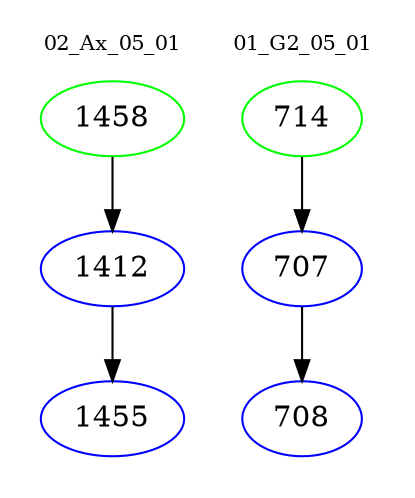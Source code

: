 digraph{
subgraph cluster_0 {
color = white
label = "02_Ax_05_01";
fontsize=10;
T0_1458 [label="1458", color="green"]
T0_1458 -> T0_1412 [color="black"]
T0_1412 [label="1412", color="blue"]
T0_1412 -> T0_1455 [color="black"]
T0_1455 [label="1455", color="blue"]
}
subgraph cluster_1 {
color = white
label = "01_G2_05_01";
fontsize=10;
T1_714 [label="714", color="green"]
T1_714 -> T1_707 [color="black"]
T1_707 [label="707", color="blue"]
T1_707 -> T1_708 [color="black"]
T1_708 [label="708", color="blue"]
}
}
